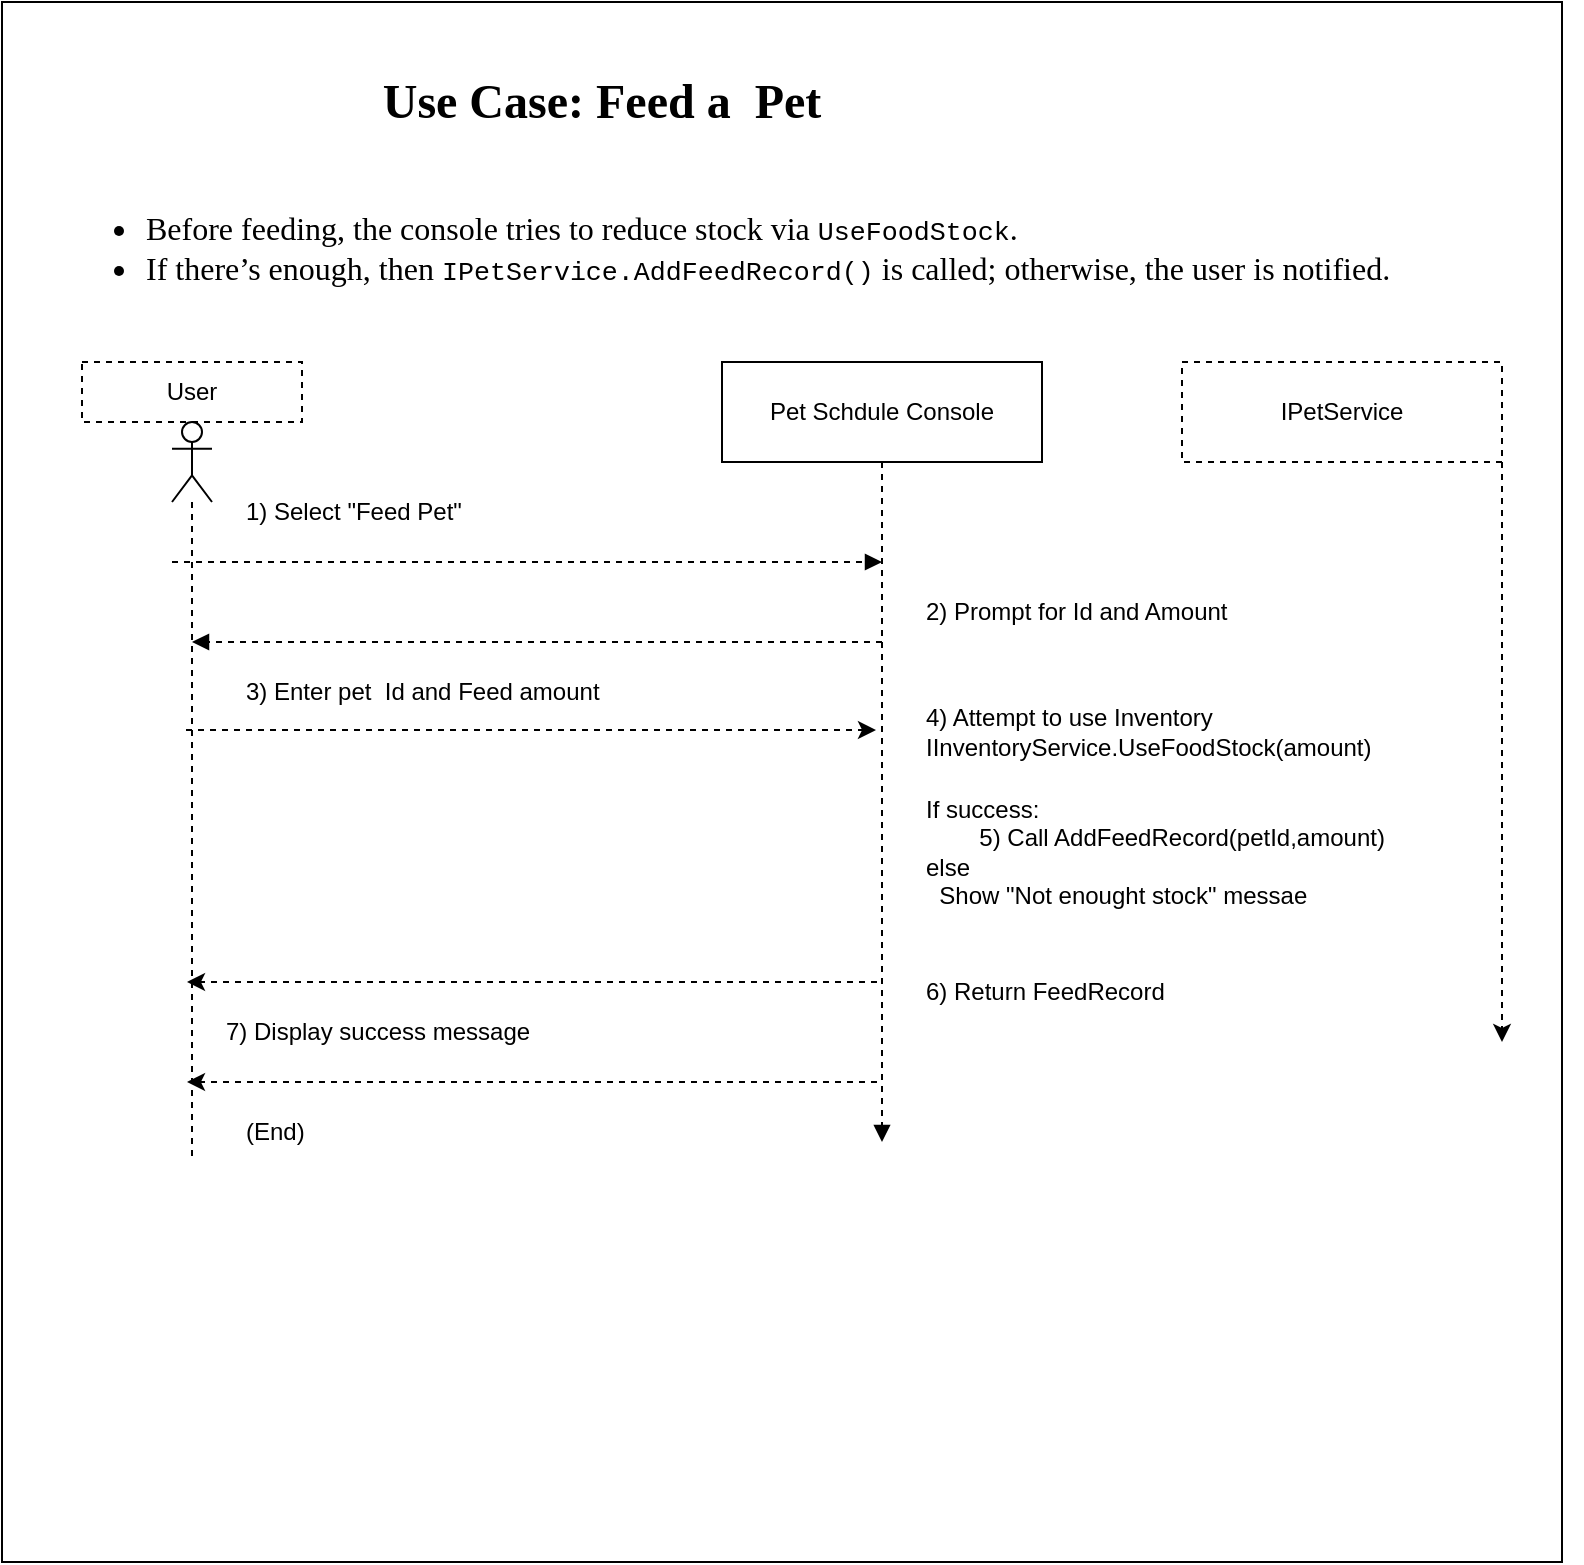 <mxfile>
    <diagram id="G1_WaklZp1itaRuujwWX" name="Page-1">
        <mxGraphModel dx="856" dy="1599" grid="1" gridSize="10" guides="1" tooltips="1" connect="1" arrows="1" fold="1" page="1" pageScale="1" pageWidth="850" pageHeight="1100" math="0" shadow="0">
            <root>
                <mxCell id="0"/>
                <mxCell id="1" parent="0"/>
                <mxCell id="41" value="" style="whiteSpace=wrap;html=1;aspect=fixed;" vertex="1" parent="1">
                    <mxGeometry x="40" y="-600" width="780" height="780" as="geometry"/>
                </mxCell>
                <mxCell id="10" value="User" style="html=1;whiteSpace=wrap;dashed=1;" parent="1" vertex="1">
                    <mxGeometry x="80" y="-420" width="110" height="30" as="geometry"/>
                </mxCell>
                <mxCell id="11" value="" style="shape=umlLifeline;perimeter=lifelinePerimeter;whiteSpace=wrap;html=1;container=1;dropTarget=0;collapsible=0;recursiveResize=0;outlineConnect=0;portConstraint=eastwest;newEdgeStyle={&quot;curved&quot;:0,&quot;rounded&quot;:0};participant=umlActor;" parent="1" vertex="1">
                    <mxGeometry x="125" y="-390" width="20" height="370" as="geometry"/>
                </mxCell>
                <mxCell id="13" value="Pet Schdule Console" style="html=1;whiteSpace=wrap;" parent="1" vertex="1">
                    <mxGeometry x="400" y="-420" width="160" height="50" as="geometry"/>
                </mxCell>
                <mxCell id="14" value="" style="html=1;verticalAlign=bottom;labelBackgroundColor=none;endArrow=block;endFill=1;dashed=1;exitX=0.5;exitY=1;exitDx=0;exitDy=0;" parent="1" source="13" edge="1">
                    <mxGeometry width="160" relative="1" as="geometry">
                        <mxPoint x="360" y="-140" as="sourcePoint"/>
                        <mxPoint x="480" y="-30" as="targetPoint"/>
                    </mxGeometry>
                </mxCell>
                <mxCell id="15" value="" style="html=1;verticalAlign=bottom;labelBackgroundColor=none;endArrow=block;endFill=1;dashed=1;" parent="1" edge="1">
                    <mxGeometry width="160" relative="1" as="geometry">
                        <mxPoint x="125" y="-320" as="sourcePoint"/>
                        <mxPoint x="480" y="-320" as="targetPoint"/>
                    </mxGeometry>
                </mxCell>
                <mxCell id="17" value="1) Select &quot;Feed Pet&quot;" style="text;strokeColor=none;align=left;fillColor=none;html=1;verticalAlign=middle;whiteSpace=wrap;rounded=0;" parent="1" vertex="1">
                    <mxGeometry x="160" y="-360" width="170" height="30" as="geometry"/>
                </mxCell>
                <mxCell id="19" value="" style="html=1;verticalAlign=bottom;labelBackgroundColor=none;endArrow=block;endFill=1;dashed=1;" parent="1" edge="1">
                    <mxGeometry width="160" relative="1" as="geometry">
                        <mxPoint x="480" y="-280" as="sourcePoint"/>
                        <mxPoint x="135" y="-280" as="targetPoint"/>
                    </mxGeometry>
                </mxCell>
                <mxCell id="20" value="2) Prompt for Id and Amount&amp;nbsp;" style="text;strokeColor=none;align=left;fillColor=none;html=1;verticalAlign=middle;whiteSpace=wrap;rounded=0;" parent="1" vertex="1">
                    <mxGeometry x="500" y="-310" width="170" height="30" as="geometry"/>
                </mxCell>
                <mxCell id="21" value="&lt;p style=&quot;margin: 0in; font-size: 12pt; font-family: &amp;quot;Times New Roman&amp;quot;, serif; color: rgb(0, 0, 0); text-align: start;&quot; class=&quot;MsoNormal&quot;&gt;&lt;b&gt;&lt;span style=&quot;font-size: 18pt;&quot;&gt;Use Case: Feed a&amp;nbsp; Pet&lt;/span&gt;&lt;/b&gt;&lt;/p&gt;" style="text;strokeColor=none;align=center;fillColor=none;html=1;verticalAlign=middle;whiteSpace=wrap;rounded=0;dashed=1;dashPattern=1 1;" parent="1" vertex="1">
                    <mxGeometry x="140" y="-565" width="400" height="30" as="geometry"/>
                </mxCell>
                <mxCell id="22" value="3) Enter pet&amp;nbsp; Id and Feed amount" style="text;strokeColor=none;align=left;fillColor=none;html=1;verticalAlign=middle;whiteSpace=wrap;rounded=0;" parent="1" vertex="1">
                    <mxGeometry x="160" y="-270" width="260" height="30" as="geometry"/>
                </mxCell>
                <mxCell id="23" value="" style="html=1;verticalAlign=bottom;labelBackgroundColor=none;endArrow=classic;endFill=1;dashed=1;" parent="1" edge="1">
                    <mxGeometry width="160" relative="1" as="geometry">
                        <mxPoint x="132" y="-236" as="sourcePoint"/>
                        <mxPoint x="477" y="-236" as="targetPoint"/>
                    </mxGeometry>
                </mxCell>
                <mxCell id="24" value="4) Attempt to use Inventory&lt;div&gt;IInventoryService.UseFoodStock(amount)&lt;/div&gt;" style="text;strokeColor=none;align=left;fillColor=none;html=1;verticalAlign=middle;whiteSpace=wrap;rounded=0;" parent="1" vertex="1">
                    <mxGeometry x="500" y="-250" width="260" height="30" as="geometry"/>
                </mxCell>
                <mxCell id="26" value="&lt;div&gt;If success:&lt;/div&gt;&lt;span style=&quot;white-space: pre;&quot;&gt;&#x9;&lt;/span&gt;5) Call AddFeedRecord(petId,amount)&lt;div&gt;else&lt;/div&gt;&lt;div&gt;&amp;nbsp; Show &quot;Not enought stock&quot; messae&lt;/div&gt;" style="text;strokeColor=none;align=left;fillColor=none;html=1;verticalAlign=middle;whiteSpace=wrap;rounded=0;" parent="1" vertex="1">
                    <mxGeometry x="500" y="-220" width="270" height="90" as="geometry"/>
                </mxCell>
                <mxCell id="27" value="6) Return FeedRecord" style="text;strokeColor=none;align=left;fillColor=none;html=1;verticalAlign=middle;whiteSpace=wrap;rounded=0;" parent="1" vertex="1">
                    <mxGeometry x="500" y="-120" width="260" height="30" as="geometry"/>
                </mxCell>
                <mxCell id="28" value="" style="html=1;verticalAlign=bottom;labelBackgroundColor=none;endArrow=classic;endFill=1;dashed=1;" parent="1" edge="1">
                    <mxGeometry width="160" relative="1" as="geometry">
                        <mxPoint x="477.5" y="-110" as="sourcePoint"/>
                        <mxPoint x="132.5" y="-110" as="targetPoint"/>
                    </mxGeometry>
                </mxCell>
                <mxCell id="29" value="&lt;span style=&quot;color: rgb(0, 0, 0);&quot;&gt;(End)&lt;/span&gt;" style="text;strokeColor=none;align=left;fillColor=none;html=1;verticalAlign=middle;whiteSpace=wrap;rounded=0;" parent="1" vertex="1">
                    <mxGeometry x="160" y="-50" width="310" height="30" as="geometry"/>
                </mxCell>
                <mxCell id="37" style="edgeStyle=none;html=1;exitX=1;exitY=1;exitDx=0;exitDy=0;dashed=1;" edge="1" parent="1" source="30">
                    <mxGeometry relative="1" as="geometry">
                        <mxPoint x="790" y="-80" as="targetPoint"/>
                    </mxGeometry>
                </mxCell>
                <mxCell id="30" value="IPetService" style="html=1;whiteSpace=wrap;dashed=1;" vertex="1" parent="1">
                    <mxGeometry x="630" y="-420" width="160" height="50" as="geometry"/>
                </mxCell>
                <mxCell id="32" value="7) Display success message" style="text;strokeColor=none;align=left;fillColor=none;html=1;verticalAlign=middle;whiteSpace=wrap;rounded=0;" vertex="1" parent="1">
                    <mxGeometry x="150" y="-100" width="310" height="30" as="geometry"/>
                </mxCell>
                <mxCell id="33" value="" style="html=1;verticalAlign=bottom;labelBackgroundColor=none;endArrow=classic;endFill=1;dashed=1;" edge="1" parent="1">
                    <mxGeometry width="160" relative="1" as="geometry">
                        <mxPoint x="477.5" y="-60" as="sourcePoint"/>
                        <mxPoint x="132.5" y="-60" as="targetPoint"/>
                    </mxGeometry>
                </mxCell>
                <mxCell id="40" value="&lt;ul style=&quot;margin-bottom: 0in; color: rgb(0, 0, 0); font-size: medium;&quot; type=&quot;disc&quot;&gt;&lt;li style=&quot;margin: 0in; font-size: 12pt; font-family: &amp;quot;Times New Roman&amp;quot;, serif;&quot; class=&quot;MsoNormal&quot;&gt;Before feeding, the console tries to reduce stock via&amp;nbsp;&lt;span style=&quot;font-size: 10pt; font-family: &amp;quot;Courier New&amp;quot;;&quot;&gt;UseFoodStock&lt;/span&gt;.&lt;/li&gt;&lt;li style=&quot;margin: 0in; font-size: 12pt; font-family: &amp;quot;Times New Roman&amp;quot;, serif;&quot; class=&quot;MsoNormal&quot;&gt;If there’s enough, then&amp;nbsp;&lt;span style=&quot;font-size: 10pt; font-family: &amp;quot;Courier New&amp;quot;;&quot;&gt;IPetService.AddFeedRecord()&lt;/span&gt;&amp;nbsp;is called; otherwise, the user is notified.&lt;/li&gt;&lt;/ul&gt;" style="text;strokeColor=none;align=left;fillColor=none;html=1;verticalAlign=middle;whiteSpace=wrap;rounded=0;" vertex="1" parent="1">
                    <mxGeometry x="70" y="-500" width="760" height="30" as="geometry"/>
                </mxCell>
            </root>
        </mxGraphModel>
    </diagram>
</mxfile>